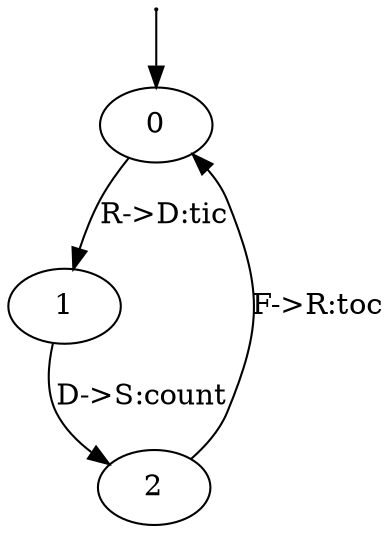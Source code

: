 digraph cc {
    s0 [label="" height=0 width=0]
    s0 -> 0
    0 -> 1 [label="R->D:tic"]
    1 -> 2 [label="D->S:count"]
    2 -> 0 [label="F->R:toc"]
}